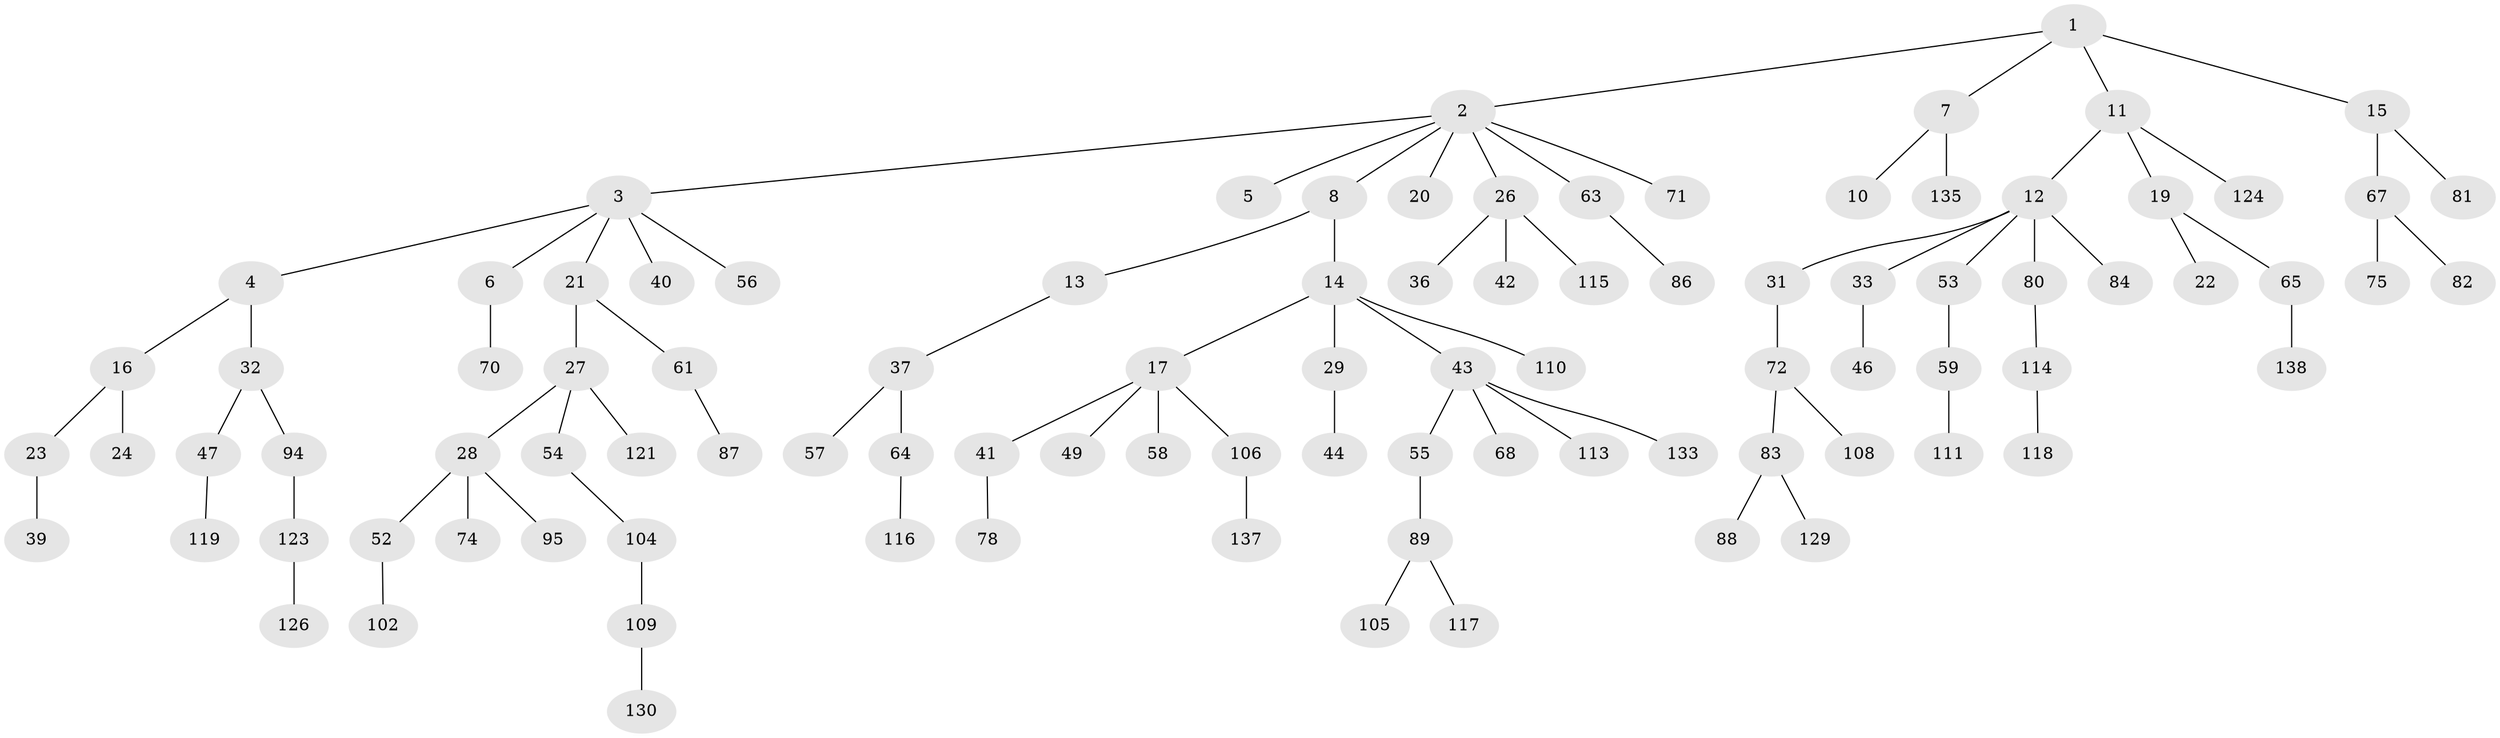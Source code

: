// Generated by graph-tools (version 1.1) at 2025/24/03/03/25 07:24:08]
// undirected, 96 vertices, 95 edges
graph export_dot {
graph [start="1"]
  node [color=gray90,style=filled];
  1 [super="+99"];
  2 [super="+38"];
  3 [super="+9"];
  4;
  5;
  6 [super="+66"];
  7 [super="+50"];
  8 [super="+76"];
  10 [super="+45"];
  11;
  12 [super="+34"];
  13;
  14 [super="+25"];
  15 [super="+112"];
  16 [super="+18"];
  17 [super="+30"];
  19 [super="+35"];
  20;
  21 [super="+62"];
  22 [super="+107"];
  23;
  24;
  26;
  27 [super="+60"];
  28;
  29 [super="+131"];
  31 [super="+69"];
  32 [super="+91"];
  33;
  36;
  37;
  39 [super="+101"];
  40;
  41 [super="+134"];
  42 [super="+93"];
  43 [super="+51"];
  44;
  46;
  47 [super="+48"];
  49;
  52 [super="+100"];
  53;
  54;
  55;
  56;
  57;
  58;
  59;
  61 [super="+77"];
  63 [super="+92"];
  64 [super="+73"];
  65;
  67 [super="+90"];
  68 [super="+79"];
  70 [super="+96"];
  71;
  72 [super="+97"];
  74;
  75;
  78;
  80 [super="+120"];
  81;
  82;
  83 [super="+85"];
  84;
  86 [super="+122"];
  87 [super="+127"];
  88;
  89 [super="+103"];
  94;
  95 [super="+98"];
  102 [super="+125"];
  104 [super="+132"];
  105;
  106;
  108;
  109;
  110;
  111;
  113;
  114;
  115;
  116;
  117;
  118;
  119;
  121;
  123 [super="+128"];
  124;
  126 [super="+136"];
  129;
  130;
  133;
  135;
  137;
  138;
  1 -- 2;
  1 -- 7;
  1 -- 11;
  1 -- 15;
  2 -- 3;
  2 -- 5;
  2 -- 8;
  2 -- 20;
  2 -- 26;
  2 -- 71;
  2 -- 63;
  3 -- 4;
  3 -- 6;
  3 -- 21;
  3 -- 40;
  3 -- 56;
  4 -- 16;
  4 -- 32;
  6 -- 70;
  7 -- 10;
  7 -- 135;
  8 -- 13;
  8 -- 14;
  11 -- 12;
  11 -- 19;
  11 -- 124;
  12 -- 31;
  12 -- 33;
  12 -- 53;
  12 -- 80;
  12 -- 84;
  13 -- 37;
  14 -- 17;
  14 -- 29;
  14 -- 43;
  14 -- 110;
  15 -- 67;
  15 -- 81;
  16 -- 23;
  16 -- 24;
  17 -- 58;
  17 -- 106;
  17 -- 49;
  17 -- 41;
  19 -- 22;
  19 -- 65;
  21 -- 27;
  21 -- 61;
  23 -- 39;
  26 -- 36;
  26 -- 42;
  26 -- 115;
  27 -- 28;
  27 -- 54;
  27 -- 121;
  28 -- 52;
  28 -- 74;
  28 -- 95;
  29 -- 44;
  31 -- 72;
  32 -- 47;
  32 -- 94;
  33 -- 46;
  37 -- 57;
  37 -- 64;
  41 -- 78;
  43 -- 55;
  43 -- 113;
  43 -- 68;
  43 -- 133;
  47 -- 119;
  52 -- 102;
  53 -- 59;
  54 -- 104;
  55 -- 89;
  59 -- 111;
  61 -- 87;
  63 -- 86;
  64 -- 116;
  65 -- 138;
  67 -- 75;
  67 -- 82;
  72 -- 83;
  72 -- 108;
  80 -- 114;
  83 -- 88;
  83 -- 129;
  89 -- 105;
  89 -- 117;
  94 -- 123;
  104 -- 109;
  106 -- 137;
  109 -- 130;
  114 -- 118;
  123 -- 126;
}
